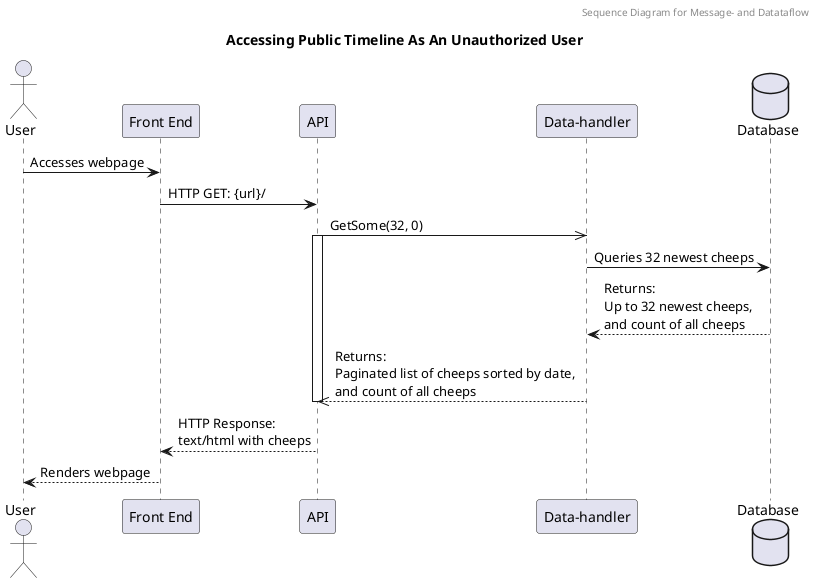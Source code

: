 @startuml

header Sequence Diagram for Message- and Datataflow
Title Accessing Public Timeline As An Unauthorized User

actor "User" as Us
participant "Front End" as Fe
participant "API" as Api
participant "Data-handler" as Dh
database "Database" as Db 

Us -> Fe: Accesses webpage
Fe -> Api: HTTP GET: {url}/
Api ->> Dh: GetSome(32, 0)
Activate Api 
Dh -> Db: Queries 32 newest cheeps
Db --> Dh: Returns:\nUp to 32 newest cheeps,\nand count of all cheeps
Dh -->> Api: Returns:\nPaginated list of cheeps sorted by date,\nand count of all cheeps
Deactivate Api
Api --> Fe: HTTP Response:\ntext/html with cheeps
Fe --> Us: Renders webpage
@enduml